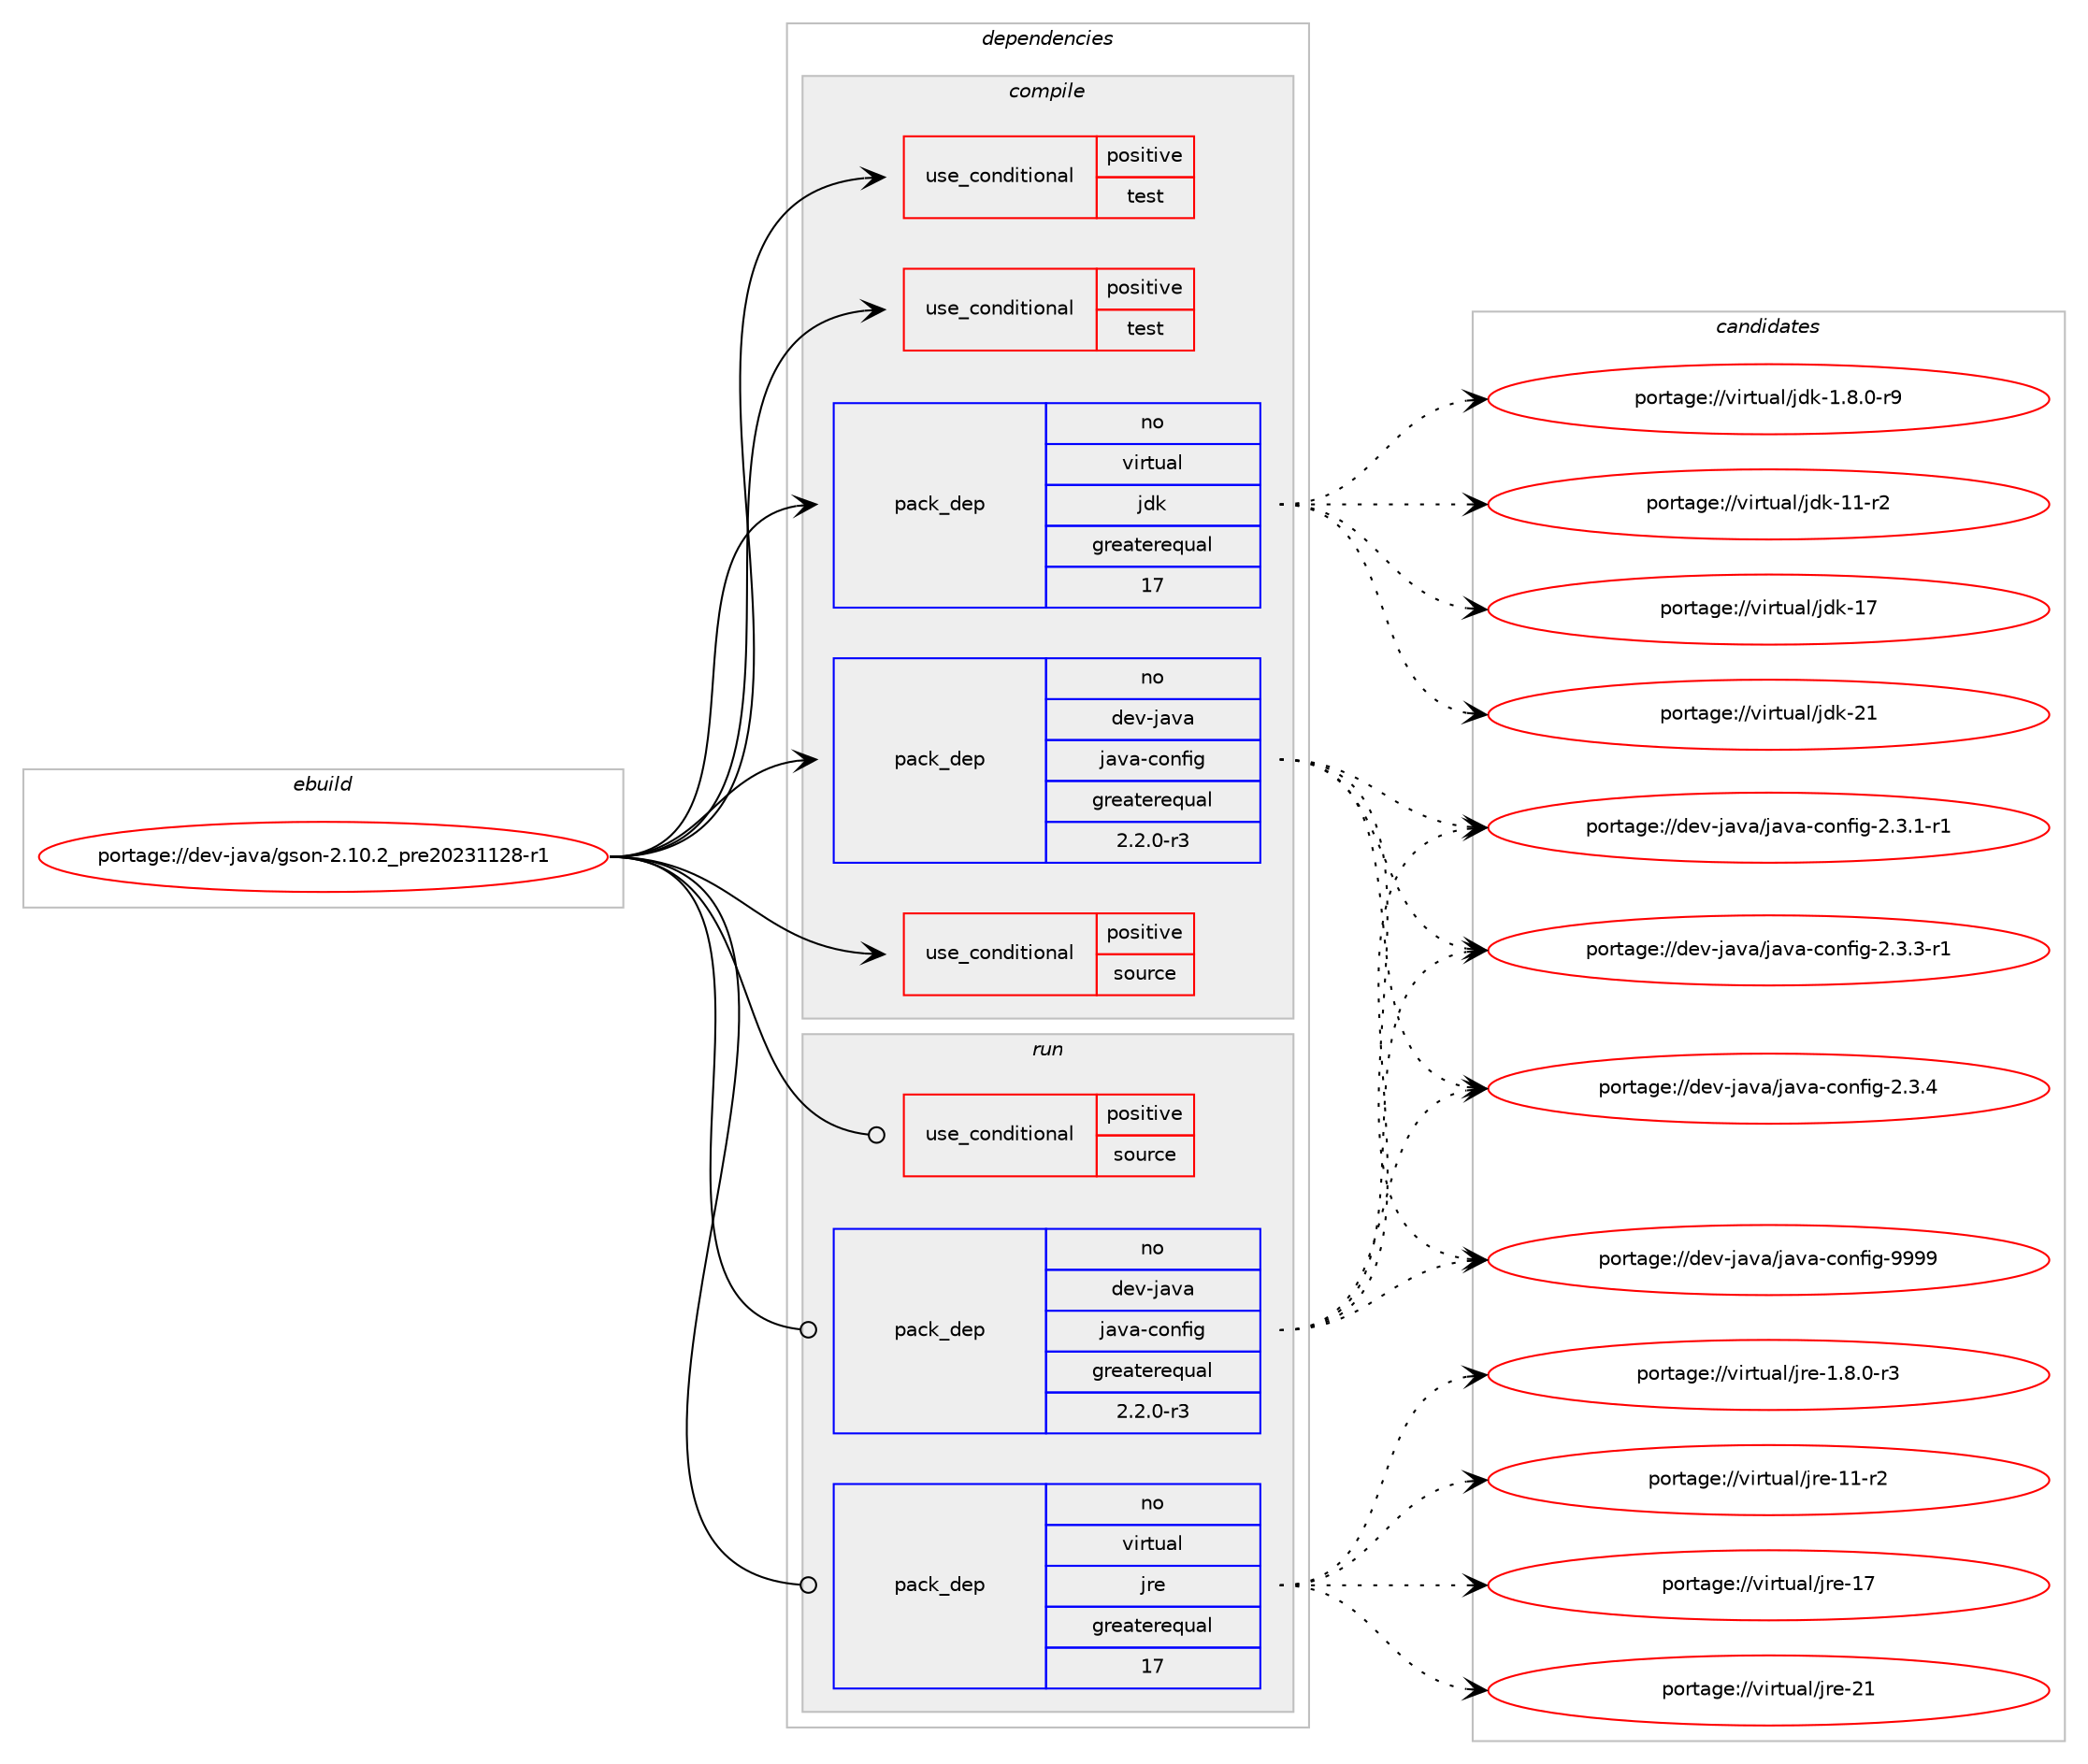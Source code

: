 digraph prolog {

# *************
# Graph options
# *************

newrank=true;
concentrate=true;
compound=true;
graph [rankdir=LR,fontname=Helvetica,fontsize=10,ranksep=1.5];#, ranksep=2.5, nodesep=0.2];
edge  [arrowhead=vee];
node  [fontname=Helvetica,fontsize=10];

# **********
# The ebuild
# **********

subgraph cluster_leftcol {
color=gray;
rank=same;
label=<<i>ebuild</i>>;
id [label="portage://dev-java/gson-2.10.2_pre20231128-r1", color=red, width=4, href="../dev-java/gson-2.10.2_pre20231128-r1.svg"];
}

# ****************
# The dependencies
# ****************

subgraph cluster_midcol {
color=gray;
label=<<i>dependencies</i>>;
subgraph cluster_compile {
fillcolor="#eeeeee";
style=filled;
label=<<i>compile</i>>;
subgraph cond21097 {
dependency47547 [label=<<TABLE BORDER="0" CELLBORDER="1" CELLSPACING="0" CELLPADDING="4"><TR><TD ROWSPAN="3" CELLPADDING="10">use_conditional</TD></TR><TR><TD>positive</TD></TR><TR><TD>source</TD></TR></TABLE>>, shape=none, color=red];
# *** BEGIN UNKNOWN DEPENDENCY TYPE (TODO) ***
# dependency47547 -> package_dependency(portage://dev-java/gson-2.10.2_pre20231128-r1,install,no,app-arch,zip,none,[,,],[],[])
# *** END UNKNOWN DEPENDENCY TYPE (TODO) ***

}
id:e -> dependency47547:w [weight=20,style="solid",arrowhead="vee"];
subgraph cond21098 {
dependency47548 [label=<<TABLE BORDER="0" CELLBORDER="1" CELLSPACING="0" CELLPADDING="4"><TR><TD ROWSPAN="3" CELLPADDING="10">use_conditional</TD></TR><TR><TD>positive</TD></TR><TR><TD>test</TD></TR></TABLE>>, shape=none, color=red];
# *** BEGIN UNKNOWN DEPENDENCY TYPE (TODO) ***
# dependency47548 -> package_dependency(portage://dev-java/gson-2.10.2_pre20231128-r1,install,no,dev-java,guava,none,[,,],[slot(0)],[])
# *** END UNKNOWN DEPENDENCY TYPE (TODO) ***

# *** BEGIN UNKNOWN DEPENDENCY TYPE (TODO) ***
# dependency47548 -> package_dependency(portage://dev-java/gson-2.10.2_pre20231128-r1,install,no,dev-java,guava-testlib,none,[,,],[slot(0)],[])
# *** END UNKNOWN DEPENDENCY TYPE (TODO) ***

}
id:e -> dependency47548:w [weight=20,style="solid",arrowhead="vee"];
subgraph cond21099 {
dependency47549 [label=<<TABLE BORDER="0" CELLBORDER="1" CELLSPACING="0" CELLPADDING="4"><TR><TD ROWSPAN="3" CELLPADDING="10">use_conditional</TD></TR><TR><TD>positive</TD></TR><TR><TD>test</TD></TR></TABLE>>, shape=none, color=red];
# *** BEGIN UNKNOWN DEPENDENCY TYPE (TODO) ***
# dependency47549 -> package_dependency(portage://dev-java/gson-2.10.2_pre20231128-r1,install,no,dev-java,junit,none,[,,],[slot(4)],[])
# *** END UNKNOWN DEPENDENCY TYPE (TODO) ***

}
id:e -> dependency47549:w [weight=20,style="solid",arrowhead="vee"];
# *** BEGIN UNKNOWN DEPENDENCY TYPE (TODO) ***
# id -> package_dependency(portage://dev-java/gson-2.10.2_pre20231128-r1,install,no,dev-java,error-prone-annotations,none,[,,],[slot(0)],[])
# *** END UNKNOWN DEPENDENCY TYPE (TODO) ***

subgraph pack25426 {
dependency47550 [label=<<TABLE BORDER="0" CELLBORDER="1" CELLSPACING="0" CELLPADDING="4" WIDTH="220"><TR><TD ROWSPAN="6" CELLPADDING="30">pack_dep</TD></TR><TR><TD WIDTH="110">no</TD></TR><TR><TD>dev-java</TD></TR><TR><TD>java-config</TD></TR><TR><TD>greaterequal</TD></TR><TR><TD>2.2.0-r3</TD></TR></TABLE>>, shape=none, color=blue];
}
id:e -> dependency47550:w [weight=20,style="solid",arrowhead="vee"];
subgraph pack25427 {
dependency47551 [label=<<TABLE BORDER="0" CELLBORDER="1" CELLSPACING="0" CELLPADDING="4" WIDTH="220"><TR><TD ROWSPAN="6" CELLPADDING="30">pack_dep</TD></TR><TR><TD WIDTH="110">no</TD></TR><TR><TD>virtual</TD></TR><TR><TD>jdk</TD></TR><TR><TD>greaterequal</TD></TR><TR><TD>17</TD></TR></TABLE>>, shape=none, color=blue];
}
id:e -> dependency47551:w [weight=20,style="solid",arrowhead="vee"];
}
subgraph cluster_compileandrun {
fillcolor="#eeeeee";
style=filled;
label=<<i>compile and run</i>>;
}
subgraph cluster_run {
fillcolor="#eeeeee";
style=filled;
label=<<i>run</i>>;
subgraph cond21100 {
dependency47552 [label=<<TABLE BORDER="0" CELLBORDER="1" CELLSPACING="0" CELLPADDING="4"><TR><TD ROWSPAN="3" CELLPADDING="10">use_conditional</TD></TR><TR><TD>positive</TD></TR><TR><TD>source</TD></TR></TABLE>>, shape=none, color=red];
# *** BEGIN UNKNOWN DEPENDENCY TYPE (TODO) ***
# dependency47552 -> package_dependency(portage://dev-java/gson-2.10.2_pre20231128-r1,run,no,app-arch,zip,none,[,,],[],[])
# *** END UNKNOWN DEPENDENCY TYPE (TODO) ***

}
id:e -> dependency47552:w [weight=20,style="solid",arrowhead="odot"];
subgraph pack25428 {
dependency47553 [label=<<TABLE BORDER="0" CELLBORDER="1" CELLSPACING="0" CELLPADDING="4" WIDTH="220"><TR><TD ROWSPAN="6" CELLPADDING="30">pack_dep</TD></TR><TR><TD WIDTH="110">no</TD></TR><TR><TD>dev-java</TD></TR><TR><TD>java-config</TD></TR><TR><TD>greaterequal</TD></TR><TR><TD>2.2.0-r3</TD></TR></TABLE>>, shape=none, color=blue];
}
id:e -> dependency47553:w [weight=20,style="solid",arrowhead="odot"];
subgraph pack25429 {
dependency47554 [label=<<TABLE BORDER="0" CELLBORDER="1" CELLSPACING="0" CELLPADDING="4" WIDTH="220"><TR><TD ROWSPAN="6" CELLPADDING="30">pack_dep</TD></TR><TR><TD WIDTH="110">no</TD></TR><TR><TD>virtual</TD></TR><TR><TD>jre</TD></TR><TR><TD>greaterequal</TD></TR><TR><TD>17</TD></TR></TABLE>>, shape=none, color=blue];
}
id:e -> dependency47554:w [weight=20,style="solid",arrowhead="odot"];
}
}

# **************
# The candidates
# **************

subgraph cluster_choices {
rank=same;
color=gray;
label=<<i>candidates</i>>;

subgraph choice25426 {
color=black;
nodesep=1;
choice10010111845106971189747106971189745991111101021051034550465146494511449 [label="portage://dev-java/java-config-2.3.1-r1", color=red, width=4,href="../dev-java/java-config-2.3.1-r1.svg"];
choice10010111845106971189747106971189745991111101021051034550465146514511449 [label="portage://dev-java/java-config-2.3.3-r1", color=red, width=4,href="../dev-java/java-config-2.3.3-r1.svg"];
choice1001011184510697118974710697118974599111110102105103455046514652 [label="portage://dev-java/java-config-2.3.4", color=red, width=4,href="../dev-java/java-config-2.3.4.svg"];
choice10010111845106971189747106971189745991111101021051034557575757 [label="portage://dev-java/java-config-9999", color=red, width=4,href="../dev-java/java-config-9999.svg"];
dependency47550:e -> choice10010111845106971189747106971189745991111101021051034550465146494511449:w [style=dotted,weight="100"];
dependency47550:e -> choice10010111845106971189747106971189745991111101021051034550465146514511449:w [style=dotted,weight="100"];
dependency47550:e -> choice1001011184510697118974710697118974599111110102105103455046514652:w [style=dotted,weight="100"];
dependency47550:e -> choice10010111845106971189747106971189745991111101021051034557575757:w [style=dotted,weight="100"];
}
subgraph choice25427 {
color=black;
nodesep=1;
choice11810511411611797108471061001074549465646484511457 [label="portage://virtual/jdk-1.8.0-r9", color=red, width=4,href="../virtual/jdk-1.8.0-r9.svg"];
choice11810511411611797108471061001074549494511450 [label="portage://virtual/jdk-11-r2", color=red, width=4,href="../virtual/jdk-11-r2.svg"];
choice1181051141161179710847106100107454955 [label="portage://virtual/jdk-17", color=red, width=4,href="../virtual/jdk-17.svg"];
choice1181051141161179710847106100107455049 [label="portage://virtual/jdk-21", color=red, width=4,href="../virtual/jdk-21.svg"];
dependency47551:e -> choice11810511411611797108471061001074549465646484511457:w [style=dotted,weight="100"];
dependency47551:e -> choice11810511411611797108471061001074549494511450:w [style=dotted,weight="100"];
dependency47551:e -> choice1181051141161179710847106100107454955:w [style=dotted,weight="100"];
dependency47551:e -> choice1181051141161179710847106100107455049:w [style=dotted,weight="100"];
}
subgraph choice25428 {
color=black;
nodesep=1;
choice10010111845106971189747106971189745991111101021051034550465146494511449 [label="portage://dev-java/java-config-2.3.1-r1", color=red, width=4,href="../dev-java/java-config-2.3.1-r1.svg"];
choice10010111845106971189747106971189745991111101021051034550465146514511449 [label="portage://dev-java/java-config-2.3.3-r1", color=red, width=4,href="../dev-java/java-config-2.3.3-r1.svg"];
choice1001011184510697118974710697118974599111110102105103455046514652 [label="portage://dev-java/java-config-2.3.4", color=red, width=4,href="../dev-java/java-config-2.3.4.svg"];
choice10010111845106971189747106971189745991111101021051034557575757 [label="portage://dev-java/java-config-9999", color=red, width=4,href="../dev-java/java-config-9999.svg"];
dependency47553:e -> choice10010111845106971189747106971189745991111101021051034550465146494511449:w [style=dotted,weight="100"];
dependency47553:e -> choice10010111845106971189747106971189745991111101021051034550465146514511449:w [style=dotted,weight="100"];
dependency47553:e -> choice1001011184510697118974710697118974599111110102105103455046514652:w [style=dotted,weight="100"];
dependency47553:e -> choice10010111845106971189747106971189745991111101021051034557575757:w [style=dotted,weight="100"];
}
subgraph choice25429 {
color=black;
nodesep=1;
choice11810511411611797108471061141014549465646484511451 [label="portage://virtual/jre-1.8.0-r3", color=red, width=4,href="../virtual/jre-1.8.0-r3.svg"];
choice11810511411611797108471061141014549494511450 [label="portage://virtual/jre-11-r2", color=red, width=4,href="../virtual/jre-11-r2.svg"];
choice1181051141161179710847106114101454955 [label="portage://virtual/jre-17", color=red, width=4,href="../virtual/jre-17.svg"];
choice1181051141161179710847106114101455049 [label="portage://virtual/jre-21", color=red, width=4,href="../virtual/jre-21.svg"];
dependency47554:e -> choice11810511411611797108471061141014549465646484511451:w [style=dotted,weight="100"];
dependency47554:e -> choice11810511411611797108471061141014549494511450:w [style=dotted,weight="100"];
dependency47554:e -> choice1181051141161179710847106114101454955:w [style=dotted,weight="100"];
dependency47554:e -> choice1181051141161179710847106114101455049:w [style=dotted,weight="100"];
}
}

}

